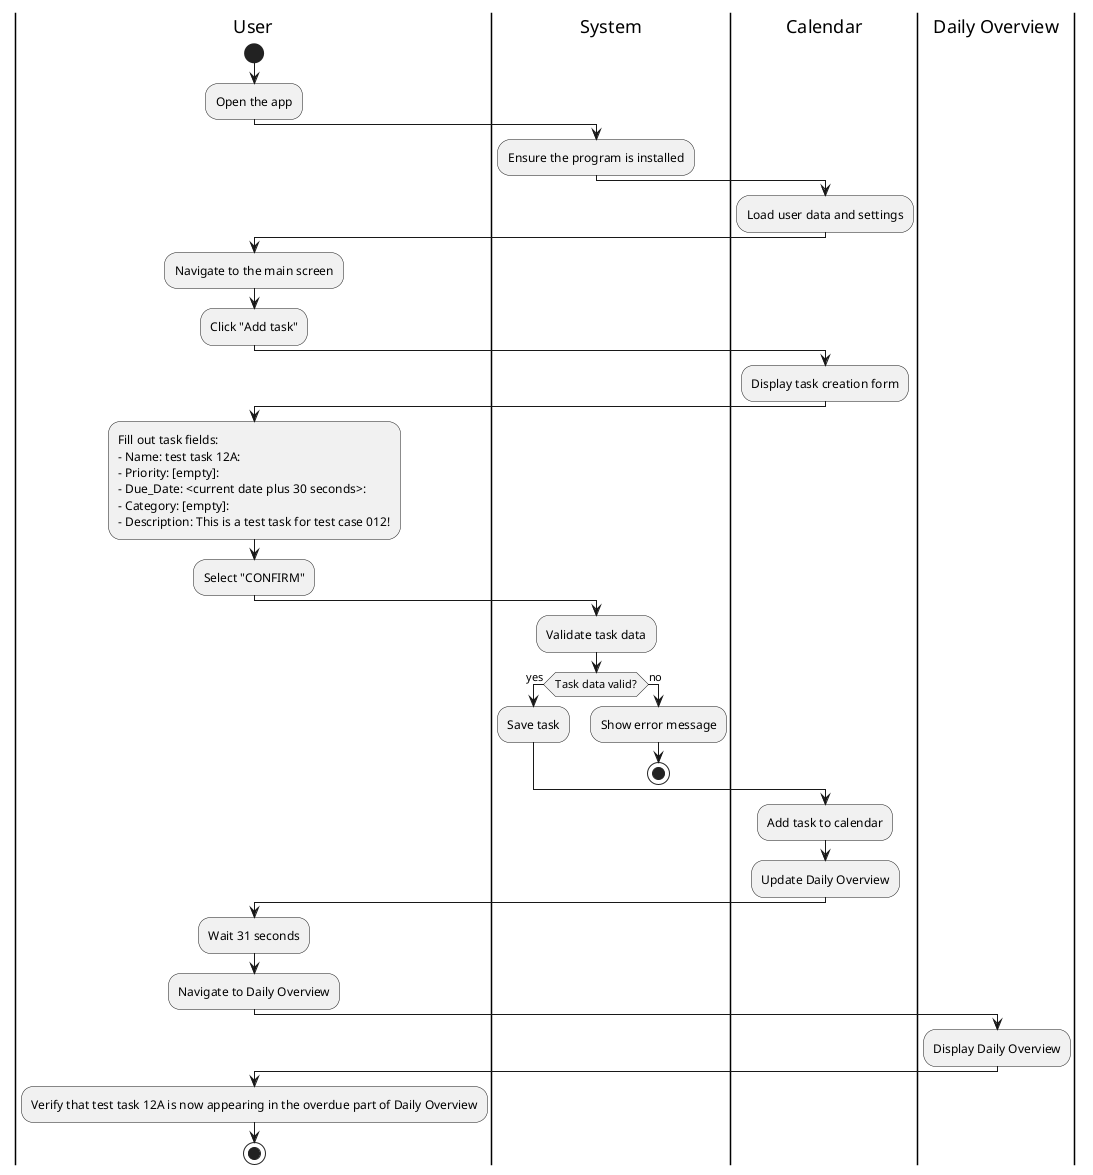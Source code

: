
@startuml Daily_Overview
|User|
start
:Open the app;

|System|
:Ensure the program is installed;

|Calendar|
:Load user data and settings;

|User|
:Navigate to the main screen;
:Click "Add task";

|Calendar|
:Display task creation form;

|User|
:Fill out task fields:
- Name: test task 12A:
- Priority: [empty]:
- Due_Date: <current date plus 30 seconds>:
- Category: [empty]:
- Description: This is a test task for test case 012!;

:Select "CONFIRM";

|System|
:Validate task data;

|System|
if (Task data valid?) then (yes)
  :Save task;
else (no)
  :Show error message;
  stop
endif

|Calendar|
:Add task to calendar;
:Update Daily Overview;

|User|
:Wait 31 seconds;

|User|
:Navigate to Daily Overview;

|Daily Overview|
:Display Daily Overview;

|User|
:Verify that test task 12A is now appearing in the overdue part of Daily Overview;
stop
@enduml
